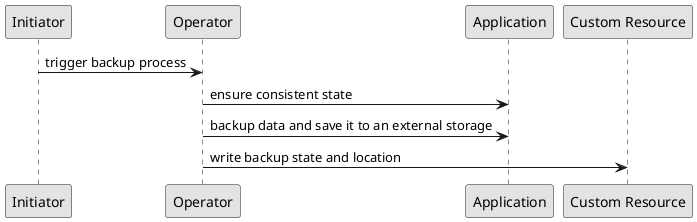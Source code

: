 @startuml

skinparam monochrome true

participant Initiator
participant Operator
participant Application
participant "Custom Resource"

Initiator -> Operator: trigger backup process
Operator -> Application: ensure consistent state
Operator -> Application: backup data and save it to an external storage
Operator -> "Custom Resource": write backup state and location

@enduml
